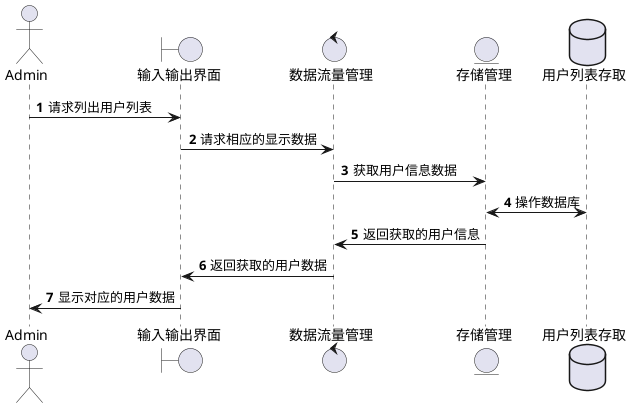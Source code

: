 @startuml
'https://plantuml.com/sequence-diagram

autonumber

actor Admin
boundary 输入输出界面 as inout
control 数据流量管理 as disControl
entity 存储管理 as dao
database 用户列表存取 as db

Admin -> inout : 请求列出用户列表
inout -> disControl : 请求相应的显示数据
disControl -> dao : 获取用户信息数据
dao <-> db : 操作数据库
dao -> disControl : 返回获取的用户信息
disControl -> inout : 返回获取的用户数据
inout -> Admin : 显示对应的用户数据

@enduml